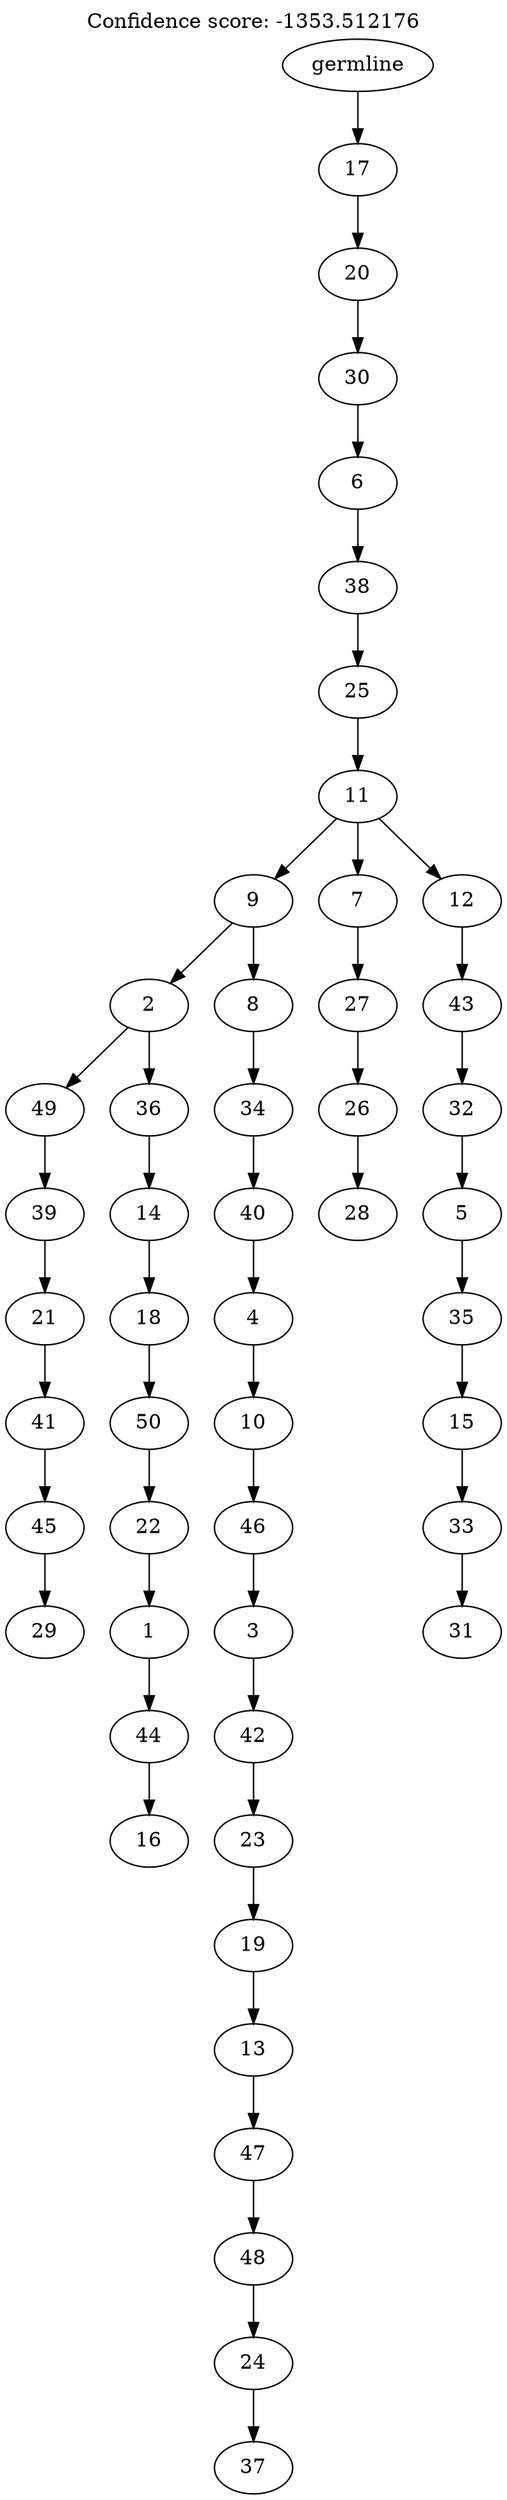 digraph g {
	"49" -> "50";
	"50" [label="29"];
	"48" -> "49";
	"49" [label="45"];
	"47" -> "48";
	"48" [label="41"];
	"46" -> "47";
	"47" [label="21"];
	"45" -> "46";
	"46" [label="39"];
	"43" -> "44";
	"44" [label="16"];
	"42" -> "43";
	"43" [label="44"];
	"41" -> "42";
	"42" [label="1"];
	"40" -> "41";
	"41" [label="22"];
	"39" -> "40";
	"40" [label="50"];
	"38" -> "39";
	"39" [label="18"];
	"37" -> "38";
	"38" [label="14"];
	"36" -> "37";
	"37" [label="36"];
	"36" -> "45";
	"45" [label="49"];
	"34" -> "35";
	"35" [label="37"];
	"33" -> "34";
	"34" [label="24"];
	"32" -> "33";
	"33" [label="48"];
	"31" -> "32";
	"32" [label="47"];
	"30" -> "31";
	"31" [label="13"];
	"29" -> "30";
	"30" [label="19"];
	"28" -> "29";
	"29" [label="23"];
	"27" -> "28";
	"28" [label="42"];
	"26" -> "27";
	"27" [label="3"];
	"25" -> "26";
	"26" [label="46"];
	"24" -> "25";
	"25" [label="10"];
	"23" -> "24";
	"24" [label="4"];
	"22" -> "23";
	"23" [label="40"];
	"21" -> "22";
	"22" [label="34"];
	"20" -> "21";
	"21" [label="8"];
	"20" -> "36";
	"36" [label="2"];
	"18" -> "19";
	"19" [label="28"];
	"17" -> "18";
	"18" [label="26"];
	"16" -> "17";
	"17" [label="27"];
	"14" -> "15";
	"15" [label="31"];
	"13" -> "14";
	"14" [label="33"];
	"12" -> "13";
	"13" [label="15"];
	"11" -> "12";
	"12" [label="35"];
	"10" -> "11";
	"11" [label="5"];
	"9" -> "10";
	"10" [label="32"];
	"8" -> "9";
	"9" [label="43"];
	"7" -> "8";
	"8" [label="12"];
	"7" -> "16";
	"16" [label="7"];
	"7" -> "20";
	"20" [label="9"];
	"6" -> "7";
	"7" [label="11"];
	"5" -> "6";
	"6" [label="25"];
	"4" -> "5";
	"5" [label="38"];
	"3" -> "4";
	"4" [label="6"];
	"2" -> "3";
	"3" [label="30"];
	"1" -> "2";
	"2" [label="20"];
	"0" -> "1";
	"1" [label="17"];
	"0" [label="germline"];
	labelloc="t";
	label="Confidence score: -1353.512176";
}
